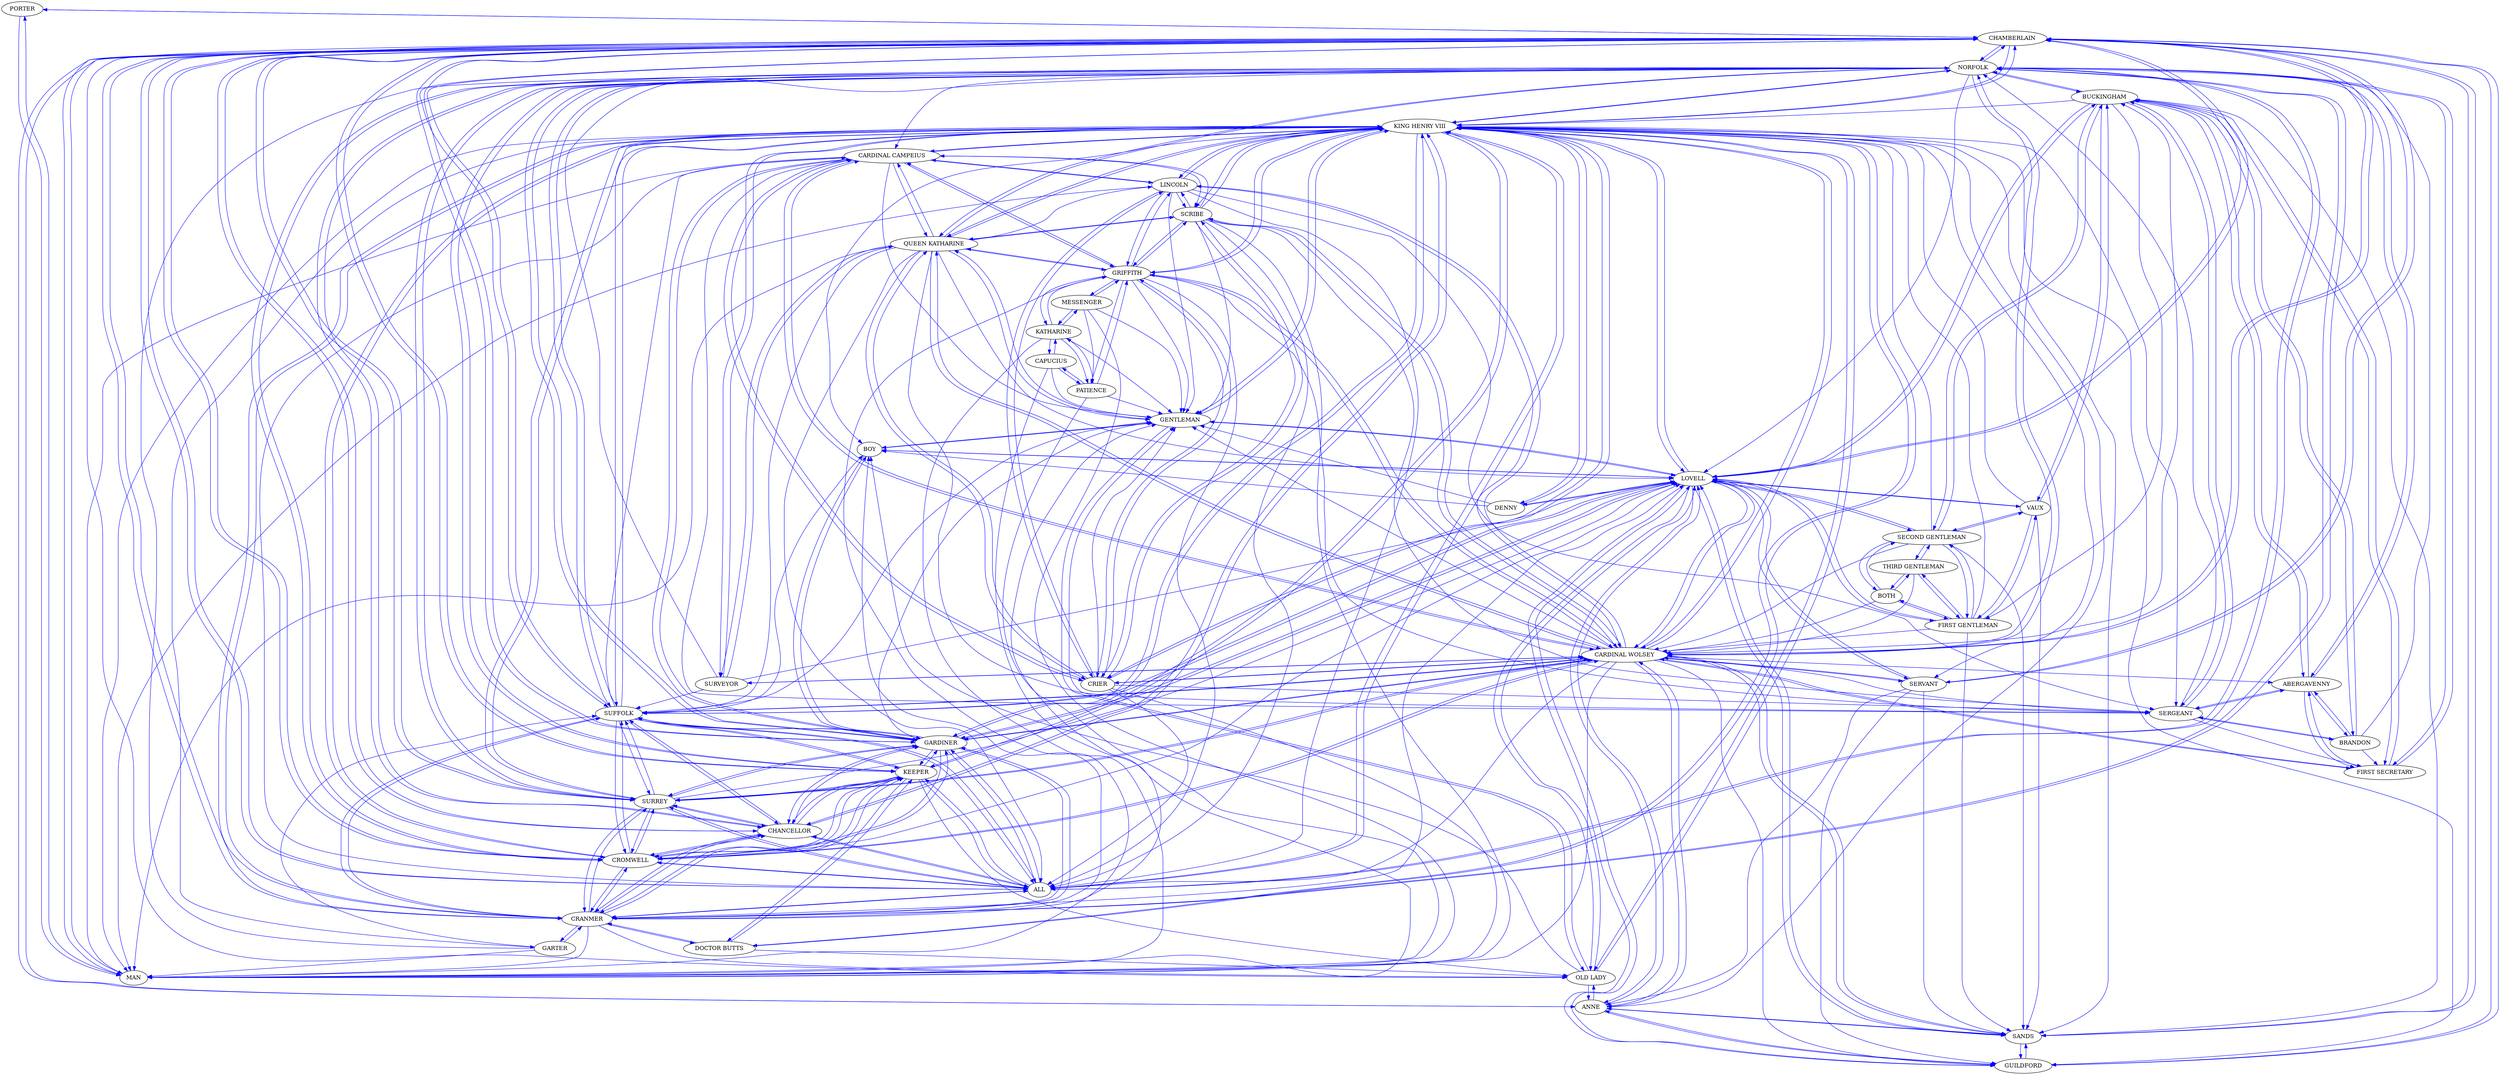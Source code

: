 strict digraph  {
	PORTER -> CHAMBERLAIN	 [color=blue,
		weight=8];
	PORTER -> MAN	 [color=blue,
		weight=36];
	"KING HENRY VIII" -> CRANMER	 [color=blue,
		weight=163];
	"KING HENRY VIII" -> SURVEYOR	 [color=blue,
		weight=42];
	"KING HENRY VIII" -> CHAMBERLAIN	 [color=blue,
		weight=131];
	"KING HENRY VIII" -> CRIER	 [color=blue,
		weight=95];
	"KING HENRY VIII" -> "OLD LADY"	 [color=blue,
		weight=18];
	"KING HENRY VIII" -> SERGEANT	 [color=blue,
		weight=95];
	"KING HENRY VIII" -> ALL	 [color=blue,
		weight=207];
	"KING HENRY VIII" -> "CARDINAL WOLSEY"	 [color=blue,
		weight=282];
	"KING HENRY VIII" -> GENTLEMAN	 [color=blue,
		weight=180];
	"KING HENRY VIII" -> ANNE	 [color=blue,
		weight=19];
	"KING HENRY VIII" -> GUILDFORD	 [color=blue,
		weight=19];
	"KING HENRY VIII" -> CROMWELL	 [color=blue,
		weight=112];
	"KING HENRY VIII" -> SERVANT	 [color=blue,
		weight=19];
	"KING HENRY VIII" -> "DOCTOR BUTTS"	 [color=blue,
		weight=13];
	"KING HENRY VIII" -> CHANCELLOR	 [color=blue,
		weight=51];
	"KING HENRY VIII" -> SURREY	 [color=blue,
		weight=112];
	"KING HENRY VIII" -> KEEPER	 [color=blue,
		weight=64];
	"KING HENRY VIII" -> GARDINER	 [color=blue,
		weight=53];
	"KING HENRY VIII" -> LOVELL	 [color=blue,
		weight=244];
	"KING HENRY VIII" -> BOY	 [color=blue,
		weight=85];
	"KING HENRY VIII" -> SUFFOLK	 [color=blue,
		weight=252];
	"KING HENRY VIII" -> GRIFFITH	 [color=blue,
		weight=95];
	"KING HENRY VIII" -> MAN	 [color=blue,
		weight=133];
	"KING HENRY VIII" -> SANDS	 [color=blue,
		weight=19];
	"KING HENRY VIII" -> "QUEEN KATHARINE"	 [color=blue,
		weight=77];
	"KING HENRY VIII" -> NORFOLK	 [color=blue,
		weight=238];
	"KING HENRY VIII" -> DENNY	 [color=blue,
		weight=5];
	"KING HENRY VIII" -> SCRIBE	 [color=blue,
		weight=95];
	"KING HENRY VIII" -> LINCOLN	 [color=blue,
		weight=95];
	"KING HENRY VIII" -> GARTER	 [color=blue,
		weight=38];
	"KING HENRY VIII" -> "CARDINAL CAMPEIUS"	 [color=blue,
		weight=123];
	CRANMER -> "KING HENRY VIII"	 [color=blue,
		weight=120];
	CRANMER -> CHAMBERLAIN	 [color=blue,
		weight=43];
	CRANMER -> "OLD LADY"	 [color=blue,
		weight=16];
	CRANMER -> ALL	 [color=blue,
		weight=43];
	CRANMER -> GENTLEMAN	 [color=blue,
		weight=21];
	CRANMER -> CROMWELL	 [color=blue,
		weight=43];
	CRANMER -> "DOCTOR BUTTS"	 [color=blue,
		weight=11];
	CRANMER -> CHANCELLOR	 [color=blue,
		weight=43];
	CRANMER -> SURREY	 [color=blue,
		weight=43];
	CRANMER -> KEEPER	 [color=blue,
		weight=55];
	CRANMER -> GARDINER	 [color=blue,
		weight=43];
	CRANMER -> LOVELL	 [color=blue,
		weight=21];
	CRANMER -> BOY	 [color=blue,
		weight=21];
	CRANMER -> SUFFOLK	 [color=blue,
		weight=99];
	CRANMER -> MAN	 [color=blue,
		weight=56];
	CRANMER -> NORFOLK	 [color=blue,
		weight=99];
	CRANMER -> GARTER	 [color=blue,
		weight=56];
	SURVEYOR -> "KING HENRY VIII"	 [color=blue,
		weight=61];
	SURVEYOR -> "CARDINAL WOLSEY"	 [color=blue,
		weight=61];
	SURVEYOR -> LOVELL	 [color=blue,
		weight=61];
	SURVEYOR -> SUFFOLK	 [color=blue,
		weight=61];
	SURVEYOR -> "QUEEN KATHARINE"	 [color=blue,
		weight=61];
	SURVEYOR -> NORFOLK	 [color=blue,
		weight=61];
	CHAMBERLAIN -> PORTER	 [color=blue,
		weight=18];
	CHAMBERLAIN -> "KING HENRY VIII"	 [color=blue,
		weight=43];
	CHAMBERLAIN -> CRANMER	 [color=blue,
		weight=1];
	CHAMBERLAIN -> "OLD LADY"	 [color=blue,
		weight=23];
	CHAMBERLAIN -> ALL	 [color=blue,
		weight=20];
	CHAMBERLAIN -> "CARDINAL WOLSEY"	 [color=blue,
		weight=22];
	CHAMBERLAIN -> ANNE	 [color=blue,
		weight=51];
	CHAMBERLAIN -> GUILDFORD	 [color=blue,
		weight=28];
	CHAMBERLAIN -> CROMWELL	 [color=blue,
		weight=6];
	CHAMBERLAIN -> SERVANT	 [color=blue,
		weight=16];
	CHAMBERLAIN -> CHANCELLOR	 [color=blue,
		weight=1];
	CHAMBERLAIN -> SURREY	 [color=blue,
		weight=20];
	CHAMBERLAIN -> KEEPER	 [color=blue,
		weight=1];
	CHAMBERLAIN -> GARDINER	 [color=blue,
		weight=1];
	CHAMBERLAIN -> LOVELL	 [color=blue,
		weight=57];
	CHAMBERLAIN -> SUFFOLK	 [color=blue,
		weight=36];
	CHAMBERLAIN -> MAN	 [color=blue,
		weight=18];
	CHAMBERLAIN -> SANDS	 [color=blue,
		weight=63];
	CHAMBERLAIN -> NORFOLK	 [color=blue,
		weight=36];
	CRIER -> "KING HENRY VIII"	 [color=blue,
		weight=3];
	CRIER -> SERGEANT	 [color=blue,
		weight=3];
	CRIER -> ALL	 [color=blue,
		weight=3];
	CRIER -> "CARDINAL WOLSEY"	 [color=blue,
		weight=3];
	CRIER -> GENTLEMAN	 [color=blue,
		weight=3];
	CRIER -> GRIFFITH	 [color=blue,
		weight=3];
	CRIER -> MAN	 [color=blue,
		weight=3];
	CRIER -> "QUEEN KATHARINE"	 [color=blue,
		weight=3];
	CRIER -> SCRIBE	 [color=blue,
		weight=3];
	CRIER -> LINCOLN	 [color=blue,
		weight=3];
	CRIER -> "CARDINAL CAMPEIUS"	 [color=blue,
		weight=3];
	"OLD LADY" -> "KING HENRY VIII"	 [color=blue,
		weight=11];
	"OLD LADY" -> GENTLEMAN	 [color=blue,
		weight=17];
	"OLD LADY" -> ANNE	 [color=blue,
		weight=47];
	"OLD LADY" -> LOVELL	 [color=blue,
		weight=17];
	"OLD LADY" -> BOY	 [color=blue,
		weight=17];
	SERGEANT -> BRANDON	 [color=blue,
		weight=5];
	SERGEANT -> "FIRST SECRETARY"	 [color=blue,
		weight=5];
	SERGEANT -> ABERGAVENNY	 [color=blue,
		weight=5];
	SERGEANT -> NORFOLK	 [color=blue,
		weight=5];
	SERGEANT -> BUCKINGHAM	 [color=blue,
		weight=5];
	ALL -> "KING HENRY VIII"	 [color=blue,
		weight=1];
	ALL -> CRANMER	 [color=blue,
		weight=1];
	ALL -> CHAMBERLAIN	 [color=blue,
		weight=1];
	ALL -> CROMWELL	 [color=blue,
		weight=1];
	ALL -> CHANCELLOR	 [color=blue,
		weight=1];
	ALL -> SURREY	 [color=blue,
		weight=1];
	ALL -> KEEPER	 [color=blue,
		weight=1];
	ALL -> GARDINER	 [color=blue,
		weight=1];
	ALL -> SUFFOLK	 [color=blue,
		weight=1];
	ALL -> NORFOLK	 [color=blue,
		weight=1];
	BRANDON -> SERGEANT	 [color=blue,
		weight=14];
	BRANDON -> "FIRST SECRETARY"	 [color=blue,
		weight=14];
	BRANDON -> ABERGAVENNY	 [color=blue,
		weight=14];
	BRANDON -> NORFOLK	 [color=blue,
		weight=14];
	BRANDON -> BUCKINGHAM	 [color=blue,
		weight=14];
	"CARDINAL WOLSEY" -> "KING HENRY VIII"	 [color=blue,
		weight=182];
	"CARDINAL WOLSEY" -> SURVEYOR	 [color=blue,
		weight=10];
	"CARDINAL WOLSEY" -> CHAMBERLAIN	 [color=blue,
		weight=271];
	"CARDINAL WOLSEY" -> CRIER	 [color=blue,
		weight=48];
	"CARDINAL WOLSEY" -> SERGEANT	 [color=blue,
		weight=48];
	"CARDINAL WOLSEY" -> ALL	 [color=blue,
		weight=178];
	"CARDINAL WOLSEY" -> "FIRST SECRETARY"	 [color=blue,
		weight=5];
	"CARDINAL WOLSEY" -> GENTLEMAN	 [color=blue,
		weight=48];
	"CARDINAL WOLSEY" -> ANNE	 [color=blue,
		weight=42];
	"CARDINAL WOLSEY" -> GUILDFORD	 [color=blue,
		weight=42];
	"CARDINAL WOLSEY" -> CROMWELL	 [color=blue,
		weight=229];
	"CARDINAL WOLSEY" -> SERVANT	 [color=blue,
		weight=30];
	"CARDINAL WOLSEY" -> SURREY	 [color=blue,
		weight=229];
	"CARDINAL WOLSEY" -> ABERGAVENNY	 [color=blue,
		weight=5];
	"CARDINAL WOLSEY" -> GARDINER	 [color=blue,
		weight=13];
	"CARDINAL WOLSEY" -> LOVELL	 [color=blue,
		weight=289];
	"CARDINAL WOLSEY" -> SUFFOLK	 [color=blue,
		weight=274];
	"CARDINAL WOLSEY" -> GRIFFITH	 [color=blue,
		weight=48];
	"CARDINAL WOLSEY" -> MAN	 [color=blue,
		weight=48];
	"CARDINAL WOLSEY" -> SANDS	 [color=blue,
		weight=42];
	"CARDINAL WOLSEY" -> "QUEEN KATHARINE"	 [color=blue,
		weight=117];
	"CARDINAL WOLSEY" -> NORFOLK	 [color=blue,
		weight=279];
	"CARDINAL WOLSEY" -> SCRIBE	 [color=blue,
		weight=48];
	"CARDINAL WOLSEY" -> LINCOLN	 [color=blue,
		weight=48];
	"CARDINAL WOLSEY" -> "CARDINAL CAMPEIUS"	 [color=blue,
		weight=121];
	"CARDINAL WOLSEY" -> BUCKINGHAM	 [color=blue,
		weight=5];
	PATIENCE -> GENTLEMAN	 [color=blue,
		weight=6];
	PATIENCE -> GRIFFITH	 [color=blue,
		weight=5];
	PATIENCE -> MAN	 [color=blue,
		weight=6];
	PATIENCE -> CAPUCIUS	 [color=blue,
		weight=1];
	PATIENCE -> KATHARINE	 [color=blue,
		weight=6];
	"FIRST SECRETARY" -> "CARDINAL WOLSEY"	 [color=blue,
		weight=2];
	"FIRST SECRETARY" -> ABERGAVENNY	 [color=blue,
		weight=2];
	"FIRST SECRETARY" -> NORFOLK	 [color=blue,
		weight=2];
	"FIRST SECRETARY" -> BUCKINGHAM	 [color=blue,
		weight=2];
	GENTLEMAN -> "KING HENRY VIII"	 [color=blue,
		weight=1];
	GENTLEMAN -> "OLD LADY"	 [color=blue,
		weight=1];
	GENTLEMAN -> LOVELL	 [color=blue,
		weight=1];
	GENTLEMAN -> BOY	 [color=blue,
		weight=1];
	GENTLEMAN -> "QUEEN KATHARINE"	 [color=blue,
		weight=3];
	ANNE -> CHAMBERLAIN	 [color=blue,
		weight=17];
	ANNE -> "OLD LADY"	 [color=blue,
		weight=58];
	ANNE -> "CARDINAL WOLSEY"	 [color=blue,
		weight=3];
	ANNE -> GUILDFORD	 [color=blue,
		weight=4];
	ANNE -> LOVELL	 [color=blue,
		weight=4];
	ANNE -> SANDS	 [color=blue,
		weight=4];
	GUILDFORD -> CHAMBERLAIN	 [color=blue,
		weight=2];
	GUILDFORD -> ANNE	 [color=blue,
		weight=9];
	GUILDFORD -> LOVELL	 [color=blue,
		weight=2];
	GUILDFORD -> SANDS	 [color=blue,
		weight=2];
	CROMWELL -> "KING HENRY VIII"	 [color=blue,
		weight=20];
	CROMWELL -> CRANMER	 [color=blue,
		weight=20];
	CROMWELL -> CHAMBERLAIN	 [color=blue,
		weight=49];
	CROMWELL -> ALL	 [color=blue,
		weight=27];
	CROMWELL -> "CARDINAL WOLSEY"	 [color=blue,
		weight=29];
	CROMWELL -> CHANCELLOR	 [color=blue,
		weight=20];
	CROMWELL -> SURREY	 [color=blue,
		weight=49];
	CROMWELL -> KEEPER	 [color=blue,
		weight=20];
	CROMWELL -> GARDINER	 [color=blue,
		weight=20];
	CROMWELL -> LOVELL	 [color=blue,
		weight=22];
	CROMWELL -> SUFFOLK	 [color=blue,
		weight=49];
	CROMWELL -> NORFOLK	 [color=blue,
		weight=49];
	SERVANT -> CHAMBERLAIN	 [color=blue,
		weight=4];
	SERVANT -> "CARDINAL WOLSEY"	 [color=blue,
		weight=4];
	SERVANT -> ANNE	 [color=blue,
		weight=4];
	SERVANT -> GUILDFORD	 [color=blue,
		weight=4];
	SERVANT -> LOVELL	 [color=blue,
		weight=4];
	SERVANT -> SANDS	 [color=blue,
		weight=4];
	"DOCTOR BUTTS" -> "KING HENRY VIII"	 [color=blue,
		weight=6];
	"DOCTOR BUTTS" -> CRANMER	 [color=blue,
		weight=9];
	"DOCTOR BUTTS" -> "OLD LADY"	 [color=blue,
		weight=9];
	"DOCTOR BUTTS" -> KEEPER	 [color=blue,
		weight=9];
	CHANCELLOR -> "KING HENRY VIII"	 [color=blue,
		weight=32];
	CHANCELLOR -> CRANMER	 [color=blue,
		weight=32];
	CHANCELLOR -> CHAMBERLAIN	 [color=blue,
		weight=32];
	CHANCELLOR -> ALL	 [color=blue,
		weight=32];
	CHANCELLOR -> CROMWELL	 [color=blue,
		weight=32];
	CHANCELLOR -> SURREY	 [color=blue,
		weight=32];
	CHANCELLOR -> KEEPER	 [color=blue,
		weight=32];
	CHANCELLOR -> GARDINER	 [color=blue,
		weight=32];
	CHANCELLOR -> SUFFOLK	 [color=blue,
		weight=32];
	CHANCELLOR -> NORFOLK	 [color=blue,
		weight=32];
	MESSENGER -> PATIENCE	 [color=blue,
		weight=4];
	MESSENGER -> GENTLEMAN	 [color=blue,
		weight=4];
	MESSENGER -> GRIFFITH	 [color=blue,
		weight=4];
	MESSENGER -> MAN	 [color=blue,
		weight=4];
	MESSENGER -> KATHARINE	 [color=blue,
		weight=4];
	SURREY -> "KING HENRY VIII"	 [color=blue,
		weight=3];
	SURREY -> CRANMER	 [color=blue,
		weight=2];
	SURREY -> CHAMBERLAIN	 [color=blue,
		weight=82];
	SURREY -> ALL	 [color=blue,
		weight=82];
	SURREY -> "CARDINAL WOLSEY"	 [color=blue,
		weight=62];
	SURREY -> CROMWELL	 [color=blue,
		weight=64];
	SURREY -> CHANCELLOR	 [color=blue,
		weight=2];
	SURREY -> KEEPER	 [color=blue,
		weight=2];
	SURREY -> GARDINER	 [color=blue,
		weight=2];
	SURREY -> LOVELL	 [color=blue,
		weight=58];
	SURREY -> SUFFOLK	 [color=blue,
		weight=82];
	SURREY -> NORFOLK	 [color=blue,
		weight=82];
	ABERGAVENNY -> SERGEANT	 [color=blue,
		weight=3];
	ABERGAVENNY -> BRANDON	 [color=blue,
		weight=3];
	ABERGAVENNY -> "FIRST SECRETARY"	 [color=blue,
		weight=18];
	ABERGAVENNY -> NORFOLK	 [color=blue,
		weight=18];
	ABERGAVENNY -> BUCKINGHAM	 [color=blue,
		weight=18];
	KEEPER -> "KING HENRY VIII"	 [color=blue,
		weight=4];
	KEEPER -> CRANMER	 [color=blue,
		weight=7];
	KEEPER -> CHAMBERLAIN	 [color=blue,
		weight=4];
	KEEPER -> "OLD LADY"	 [color=blue,
		weight=3];
	KEEPER -> ALL	 [color=blue,
		weight=4];
	KEEPER -> CROMWELL	 [color=blue,
		weight=4];
	KEEPER -> "DOCTOR BUTTS"	 [color=blue,
		weight=1];
	KEEPER -> CHANCELLOR	 [color=blue,
		weight=4];
	KEEPER -> SURREY	 [color=blue,
		weight=4];
	KEEPER -> GARDINER	 [color=blue,
		weight=4];
	KEEPER -> SUFFOLK	 [color=blue,
		weight=4];
	KEEPER -> NORFOLK	 [color=blue,
		weight=4];
	GARDINER -> "KING HENRY VIII"	 [color=blue,
		weight=50];
	GARDINER -> CRANMER	 [color=blue,
		weight=47];
	GARDINER -> CHAMBERLAIN	 [color=blue,
		weight=47];
	GARDINER -> ALL	 [color=blue,
		weight=47];
	GARDINER -> "CARDINAL WOLSEY"	 [color=blue,
		weight=3];
	GARDINER -> GENTLEMAN	 [color=blue,
		weight=42];
	GARDINER -> CROMWELL	 [color=blue,
		weight=47];
	GARDINER -> CHANCELLOR	 [color=blue,
		weight=47];
	GARDINER -> SURREY	 [color=blue,
		weight=47];
	GARDINER -> KEEPER	 [color=blue,
		weight=47];
	GARDINER -> LOVELL	 [color=blue,
		weight=42];
	GARDINER -> BOY	 [color=blue,
		weight=42];
	GARDINER -> SUFFOLK	 [color=blue,
		weight=47];
	GARDINER -> NORFOLK	 [color=blue,
		weight=47];
	GARDINER -> "CARDINAL CAMPEIUS"	 [color=blue,
		weight=3];
	BOTH -> "CARDINAL WOLSEY"	 [color=blue,
		weight=1];
	BOTH -> "FIRST GENTLEMAN"	 [color=blue,
		weight=1];
	BOTH -> "THIRD GENTLEMAN"	 [color=blue,
		weight=1];
	BOTH -> "SECOND GENTLEMAN"	 [color=blue,
		weight=1];
	"FIRST GENTLEMAN" -> "KING HENRY VIII"	 [color=blue,
		weight=67];
	"FIRST GENTLEMAN" -> "CARDINAL WOLSEY"	 [color=blue,
		weight=40];
	"FIRST GENTLEMAN" -> BOTH	 [color=blue,
		weight=40];
	"FIRST GENTLEMAN" -> LOVELL	 [color=blue,
		weight=19];
	"FIRST GENTLEMAN" -> "THIRD GENTLEMAN"	 [color=blue,
		weight=6];
	"FIRST GENTLEMAN" -> SANDS	 [color=blue,
		weight=19];
	"FIRST GENTLEMAN" -> VAUX	 [color=blue,
		weight=19];
	"FIRST GENTLEMAN" -> "SECOND GENTLEMAN"	 [color=blue,
		weight=107];
	LOVELL -> "KING HENRY VIII"	 [color=blue,
		weight=17];
	LOVELL -> CHAMBERLAIN	 [color=blue,
		weight=31];
	LOVELL -> "OLD LADY"	 [color=blue,
		weight=1];
	LOVELL -> "CARDINAL WOLSEY"	 [color=blue,
		weight=1];
	LOVELL -> GENTLEMAN	 [color=blue,
		weight=31];
	LOVELL -> ANNE	 [color=blue,
		weight=4];
	LOVELL -> GUILDFORD	 [color=blue,
		weight=4];
	LOVELL -> SERVANT	 [color=blue,
		weight=1];
	LOVELL -> GARDINER	 [color=blue,
		weight=21];
	LOVELL -> "FIRST GENTLEMAN"	 [color=blue,
		weight=6];
	LOVELL -> BOY	 [color=blue,
		weight=31];
	LOVELL -> SUFFOLK	 [color=blue,
		weight=7];
	LOVELL -> SANDS	 [color=blue,
		weight=37];
	LOVELL -> DENNY	 [color=blue,
		weight=2];
	LOVELL -> VAUX	 [color=blue,
		weight=6];
	LOVELL -> "SECOND GENTLEMAN"	 [color=blue,
		weight=6];
	LOVELL -> BUCKINGHAM	 [color=blue,
		weight=6];
	BOY -> GENTLEMAN	 [color=blue,
		weight=1];
	BOY -> GARDINER	 [color=blue,
		weight=1];
	BOY -> LOVELL	 [color=blue,
		weight=1];
	SUFFOLK -> "KING HENRY VIII"	 [color=blue,
		weight=31];
	SUFFOLK -> CRANMER	 [color=blue,
		weight=6];
	SUFFOLK -> CHAMBERLAIN	 [color=blue,
		weight=81];
	SUFFOLK -> ALL	 [color=blue,
		weight=69];
	SUFFOLK -> "CARDINAL WOLSEY"	 [color=blue,
		weight=23];
	SUFFOLK -> GENTLEMAN	 [color=blue,
		weight=7];
	SUFFOLK -> CROMWELL	 [color=blue,
		weight=25];
	SUFFOLK -> CHANCELLOR	 [color=blue,
		weight=6];
	SUFFOLK -> SURREY	 [color=blue,
		weight=69];
	SUFFOLK -> KEEPER	 [color=blue,
		weight=6];
	SUFFOLK -> GARDINER	 [color=blue,
		weight=6];
	SUFFOLK -> LOVELL	 [color=blue,
		weight=24];
	SUFFOLK -> BOY	 [color=blue,
		weight=7];
	SUFFOLK -> NORFOLK	 [color=blue,
		weight=86];
	SUFFOLK -> "CARDINAL CAMPEIUS"	 [color=blue,
		weight=4];
	"THIRD GENTLEMAN" -> "CARDINAL WOLSEY"	 [color=blue,
		weight=57];
	"THIRD GENTLEMAN" -> BOTH	 [color=blue,
		weight=57];
	"THIRD GENTLEMAN" -> "FIRST GENTLEMAN"	 [color=blue,
		weight=57];
	"THIRD GENTLEMAN" -> "SECOND GENTLEMAN"	 [color=blue,
		weight=57];
	GRIFFITH -> "KING HENRY VIII"	 [color=blue,
		weight=1];
	GRIFFITH -> CRIER	 [color=blue,
		weight=1];
	GRIFFITH -> SERGEANT	 [color=blue,
		weight=1];
	GRIFFITH -> ALL	 [color=blue,
		weight=1];
	GRIFFITH -> "CARDINAL WOLSEY"	 [color=blue,
		weight=1];
	GRIFFITH -> PATIENCE	 [color=blue,
		weight=58];
	GRIFFITH -> GENTLEMAN	 [color=blue,
		weight=59];
	GRIFFITH -> MESSENGER	 [color=blue,
		weight=3];
	GRIFFITH -> MAN	 [color=blue,
		weight=59];
	GRIFFITH -> "QUEEN KATHARINE"	 [color=blue,
		weight=1];
	GRIFFITH -> SCRIBE	 [color=blue,
		weight=1];
	GRIFFITH -> LINCOLN	 [color=blue,
		weight=1];
	GRIFFITH -> KATHARINE	 [color=blue,
		weight=58];
	GRIFFITH -> "CARDINAL CAMPEIUS"	 [color=blue,
		weight=1];
	MAN -> PORTER	 [color=blue,
		weight=41];
	MAN -> CHAMBERLAIN	 [color=blue,
		weight=2];
	SANDS -> CHAMBERLAIN	 [color=blue,
		weight=48];
	SANDS -> "CARDINAL WOLSEY"	 [color=blue,
		weight=10];
	SANDS -> ANNE	 [color=blue,
		weight=27];
	SANDS -> GUILDFORD	 [color=blue,
		weight=27];
	SANDS -> LOVELL	 [color=blue,
		weight=42];
	"QUEEN KATHARINE" -> "KING HENRY VIII"	 [color=blue,
		weight=141];
	"QUEEN KATHARINE" -> SURVEYOR	 [color=blue,
		weight=11];
	"QUEEN KATHARINE" -> CRIER	 [color=blue,
		weight=87];
	"QUEEN KATHARINE" -> SERGEANT	 [color=blue,
		weight=87];
	"QUEEN KATHARINE" -> ALL	 [color=blue,
		weight=87];
	"QUEEN KATHARINE" -> "CARDINAL WOLSEY"	 [color=blue,
		weight=254];
	"QUEEN KATHARINE" -> GENTLEMAN	 [color=blue,
		weight=91];
	"QUEEN KATHARINE" -> LOVELL	 [color=blue,
		weight=54];
	"QUEEN KATHARINE" -> SUFFOLK	 [color=blue,
		weight=54];
	"QUEEN KATHARINE" -> GRIFFITH	 [color=blue,
		weight=87];
	"QUEEN KATHARINE" -> MAN	 [color=blue,
		weight=87];
	"QUEEN KATHARINE" -> NORFOLK	 [color=blue,
		weight=54];
	"QUEEN KATHARINE" -> SCRIBE	 [color=blue,
		weight=87];
	"QUEEN KATHARINE" -> LINCOLN	 [color=blue,
		weight=87];
	"QUEEN KATHARINE" -> "CARDINAL CAMPEIUS"	 [color=blue,
		weight=200];
	NORFOLK -> "KING HENRY VIII"	 [color=blue,
		weight=65];
	NORFOLK -> CRANMER	 [color=blue,
		weight=4];
	NORFOLK -> CHAMBERLAIN	 [color=blue,
		weight=89];
	NORFOLK -> ALL	 [color=blue,
		weight=58];
	NORFOLK -> "CARDINAL WOLSEY"	 [color=blue,
		weight=44];
	NORFOLK -> "FIRST SECRETARY"	 [color=blue,
		weight=105];
	NORFOLK -> CROMWELL	 [color=blue,
		weight=35];
	NORFOLK -> CHANCELLOR	 [color=blue,
		weight=4];
	NORFOLK -> SURREY	 [color=blue,
		weight=58];
	NORFOLK -> ABERGAVENNY	 [color=blue,
		weight=105];
	NORFOLK -> KEEPER	 [color=blue,
		weight=4];
	NORFOLK -> GARDINER	 [color=blue,
		weight=4];
	NORFOLK -> LOVELL	 [color=blue,
		weight=37];
	NORFOLK -> SUFFOLK	 [color=blue,
		weight=107];
	NORFOLK -> "QUEEN KATHARINE"	 [color=blue,
		weight=9];
	NORFOLK -> "CARDINAL CAMPEIUS"	 [color=blue,
		weight=4];
	NORFOLK -> BUCKINGHAM	 [color=blue,
		weight=105];
	DENNY -> "KING HENRY VIII"	 [color=blue,
		weight=4];
	DENNY -> GENTLEMAN	 [color=blue,
		weight=4];
	DENNY -> LOVELL	 [color=blue,
		weight=4];
	DENNY -> BOY	 [color=blue,
		weight=4];
	VAUX -> "KING HENRY VIII"	 [color=blue,
		weight=4];
	VAUX -> "FIRST GENTLEMAN"	 [color=blue,
		weight=4];
	VAUX -> LOVELL	 [color=blue,
		weight=4];
	VAUX -> SANDS	 [color=blue,
		weight=4];
	VAUX -> "SECOND GENTLEMAN"	 [color=blue,
		weight=4];
	VAUX -> BUCKINGHAM	 [color=blue,
		weight=4];
	SCRIBE -> "KING HENRY VIII"	 [color=blue,
		weight=2];
	SCRIBE -> CRIER	 [color=blue,
		weight=2];
	SCRIBE -> SERGEANT	 [color=blue,
		weight=2];
	SCRIBE -> ALL	 [color=blue,
		weight=2];
	SCRIBE -> "CARDINAL WOLSEY"	 [color=blue,
		weight=2];
	SCRIBE -> GENTLEMAN	 [color=blue,
		weight=2];
	SCRIBE -> GRIFFITH	 [color=blue,
		weight=2];
	SCRIBE -> MAN	 [color=blue,
		weight=2];
	SCRIBE -> "QUEEN KATHARINE"	 [color=blue,
		weight=2];
	SCRIBE -> LINCOLN	 [color=blue,
		weight=2];
	SCRIBE -> "CARDINAL CAMPEIUS"	 [color=blue,
		weight=2];
	LINCOLN -> "KING HENRY VIII"	 [color=blue,
		weight=8];
	LINCOLN -> CRIER	 [color=blue,
		weight=8];
	LINCOLN -> SERGEANT	 [color=blue,
		weight=8];
	LINCOLN -> ALL	 [color=blue,
		weight=8];
	LINCOLN -> "CARDINAL WOLSEY"	 [color=blue,
		weight=8];
	LINCOLN -> GENTLEMAN	 [color=blue,
		weight=8];
	LINCOLN -> GRIFFITH	 [color=blue,
		weight=8];
	LINCOLN -> MAN	 [color=blue,
		weight=8];
	LINCOLN -> SCRIBE	 [color=blue,
		weight=8];
	LINCOLN -> "CARDINAL CAMPEIUS"	 [color=blue,
		weight=8];
	"SECOND GENTLEMAN" -> "KING HENRY VIII"	 [color=blue,
		weight=44];
	"SECOND GENTLEMAN" -> "CARDINAL WOLSEY"	 [color=blue,
		weight=71];
	"SECOND GENTLEMAN" -> BOTH	 [color=blue,
		weight=71];
	"SECOND GENTLEMAN" -> "FIRST GENTLEMAN"	 [color=blue,
		weight=115];
	"SECOND GENTLEMAN" -> LOVELL	 [color=blue,
		weight=23];
	"SECOND GENTLEMAN" -> "THIRD GENTLEMAN"	 [color=blue,
		weight=11];
	"SECOND GENTLEMAN" -> SANDS	 [color=blue,
		weight=23];
	"SECOND GENTLEMAN" -> VAUX	 [color=blue,
		weight=23];
	"SECOND GENTLEMAN" -> BUCKINGHAM	 [color=blue,
		weight=1];
	CAPUCIUS -> PATIENCE	 [color=blue,
		weight=11];
	CAPUCIUS -> GENTLEMAN	 [color=blue,
		weight=11];
	CAPUCIUS -> MAN	 [color=blue,
		weight=11];
	CAPUCIUS -> KATHARINE	 [color=blue,
		weight=11];
	GARTER -> CRANMER	 [color=blue,
		weight=3];
	GARTER -> SUFFOLK	 [color=blue,
		weight=3];
	GARTER -> MAN	 [color=blue,
		weight=3];
	GARTER -> NORFOLK	 [color=blue,
		weight=3];
	KATHARINE -> PATIENCE	 [color=blue,
		weight=114];
	KATHARINE -> GENTLEMAN	 [color=blue,
		weight=114];
	KATHARINE -> MESSENGER	 [color=blue,
		weight=4];
	KATHARINE -> GRIFFITH	 [color=blue,
		weight=54];
	KATHARINE -> MAN	 [color=blue,
		weight=114];
	KATHARINE -> CAPUCIUS	 [color=blue,
		weight=60];
	"CARDINAL CAMPEIUS" -> "KING HENRY VIII"	 [color=blue,
		weight=30];
	"CARDINAL CAMPEIUS" -> CRIER	 [color=blue,
		weight=15];
	"CARDINAL CAMPEIUS" -> SERGEANT	 [color=blue,
		weight=15];
	"CARDINAL CAMPEIUS" -> ALL	 [color=blue,
		weight=15];
	"CARDINAL CAMPEIUS" -> "CARDINAL WOLSEY"	 [color=blue,
		weight=53];
	"CARDINAL CAMPEIUS" -> GENTLEMAN	 [color=blue,
		weight=15];
	"CARDINAL CAMPEIUS" -> GARDINER	 [color=blue,
		weight=9];
	"CARDINAL CAMPEIUS" -> GRIFFITH	 [color=blue,
		weight=15];
	"CARDINAL CAMPEIUS" -> MAN	 [color=blue,
		weight=15];
	"CARDINAL CAMPEIUS" -> "QUEEN KATHARINE"	 [color=blue,
		weight=32];
	"CARDINAL CAMPEIUS" -> SCRIBE	 [color=blue,
		weight=15];
	"CARDINAL CAMPEIUS" -> LINCOLN	 [color=blue,
		weight=15];
	BUCKINGHAM -> "KING HENRY VIII"	 [color=blue,
		weight=74];
	BUCKINGHAM -> SERGEANT	 [color=blue,
		weight=16];
	BUCKINGHAM -> BRANDON	 [color=blue,
		weight=16];
	BUCKINGHAM -> "FIRST SECRETARY"	 [color=blue,
		weight=118];
	BUCKINGHAM -> ABERGAVENNY	 [color=blue,
		weight=118];
	BUCKINGHAM -> "FIRST GENTLEMAN"	 [color=blue,
		weight=74];
	BUCKINGHAM -> LOVELL	 [color=blue,
		weight=74];
	BUCKINGHAM -> SANDS	 [color=blue,
		weight=74];
	BUCKINGHAM -> NORFOLK	 [color=blue,
		weight=118];
	BUCKINGHAM -> VAUX	 [color=blue,
		weight=74];
	BUCKINGHAM -> "SECOND GENTLEMAN"	 [color=blue,
		weight=74];
}

